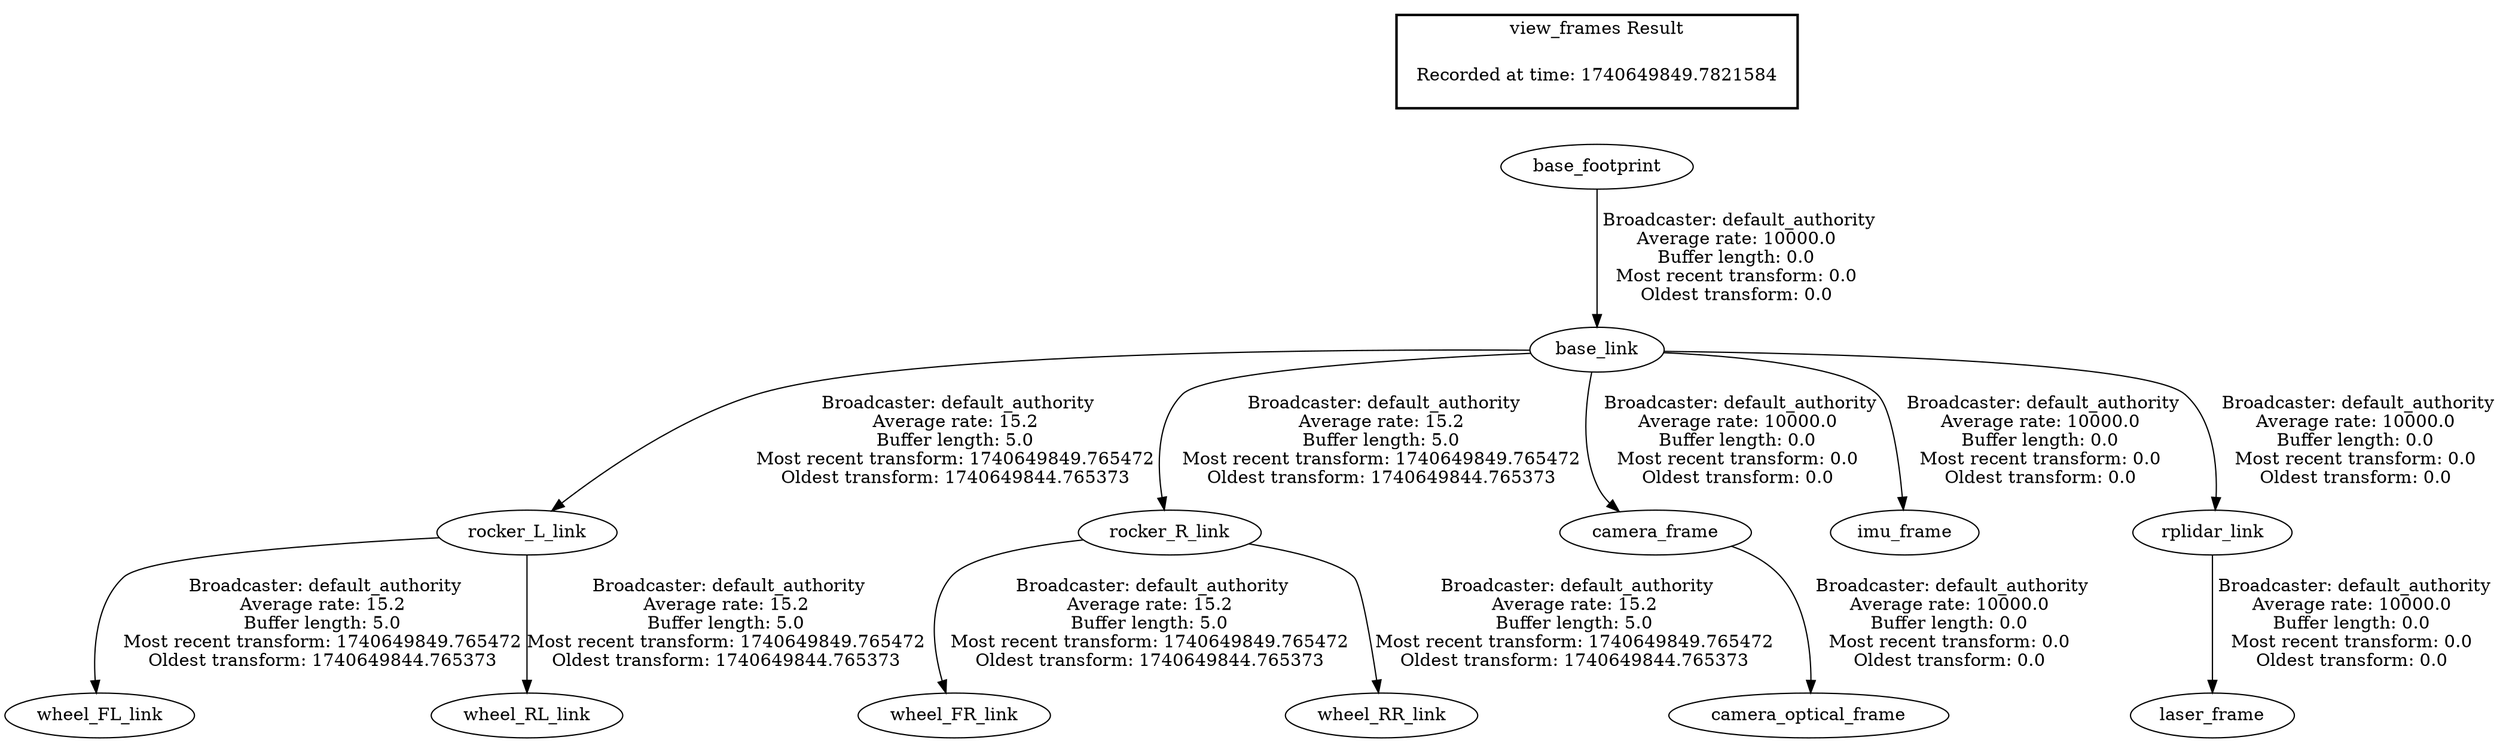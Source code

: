 digraph G {
"base_link" -> "rocker_L_link"[label=" Broadcaster: default_authority\nAverage rate: 15.2\nBuffer length: 5.0\nMost recent transform: 1740649849.765472\nOldest transform: 1740649844.765373\n"];
"base_footprint" -> "base_link"[label=" Broadcaster: default_authority\nAverage rate: 10000.0\nBuffer length: 0.0\nMost recent transform: 0.0\nOldest transform: 0.0\n"];
"base_link" -> "rocker_R_link"[label=" Broadcaster: default_authority\nAverage rate: 15.2\nBuffer length: 5.0\nMost recent transform: 1740649849.765472\nOldest transform: 1740649844.765373\n"];
"rocker_L_link" -> "wheel_FL_link"[label=" Broadcaster: default_authority\nAverage rate: 15.2\nBuffer length: 5.0\nMost recent transform: 1740649849.765472\nOldest transform: 1740649844.765373\n"];
"rocker_R_link" -> "wheel_FR_link"[label=" Broadcaster: default_authority\nAverage rate: 15.2\nBuffer length: 5.0\nMost recent transform: 1740649849.765472\nOldest transform: 1740649844.765373\n"];
"rocker_L_link" -> "wheel_RL_link"[label=" Broadcaster: default_authority\nAverage rate: 15.2\nBuffer length: 5.0\nMost recent transform: 1740649849.765472\nOldest transform: 1740649844.765373\n"];
"rocker_R_link" -> "wheel_RR_link"[label=" Broadcaster: default_authority\nAverage rate: 15.2\nBuffer length: 5.0\nMost recent transform: 1740649849.765472\nOldest transform: 1740649844.765373\n"];
"base_link" -> "camera_frame"[label=" Broadcaster: default_authority\nAverage rate: 10000.0\nBuffer length: 0.0\nMost recent transform: 0.0\nOldest transform: 0.0\n"];
"camera_frame" -> "camera_optical_frame"[label=" Broadcaster: default_authority\nAverage rate: 10000.0\nBuffer length: 0.0\nMost recent transform: 0.0\nOldest transform: 0.0\n"];
"base_link" -> "imu_frame"[label=" Broadcaster: default_authority\nAverage rate: 10000.0\nBuffer length: 0.0\nMost recent transform: 0.0\nOldest transform: 0.0\n"];
"rplidar_link" -> "laser_frame"[label=" Broadcaster: default_authority\nAverage rate: 10000.0\nBuffer length: 0.0\nMost recent transform: 0.0\nOldest transform: 0.0\n"];
"base_link" -> "rplidar_link"[label=" Broadcaster: default_authority\nAverage rate: 10000.0\nBuffer length: 0.0\nMost recent transform: 0.0\nOldest transform: 0.0\n"];
edge [style=invis];
 subgraph cluster_legend { style=bold; color=black; label ="view_frames Result";
"Recorded at time: 1740649849.7821584"[ shape=plaintext ] ;
}->"base_footprint";
}
